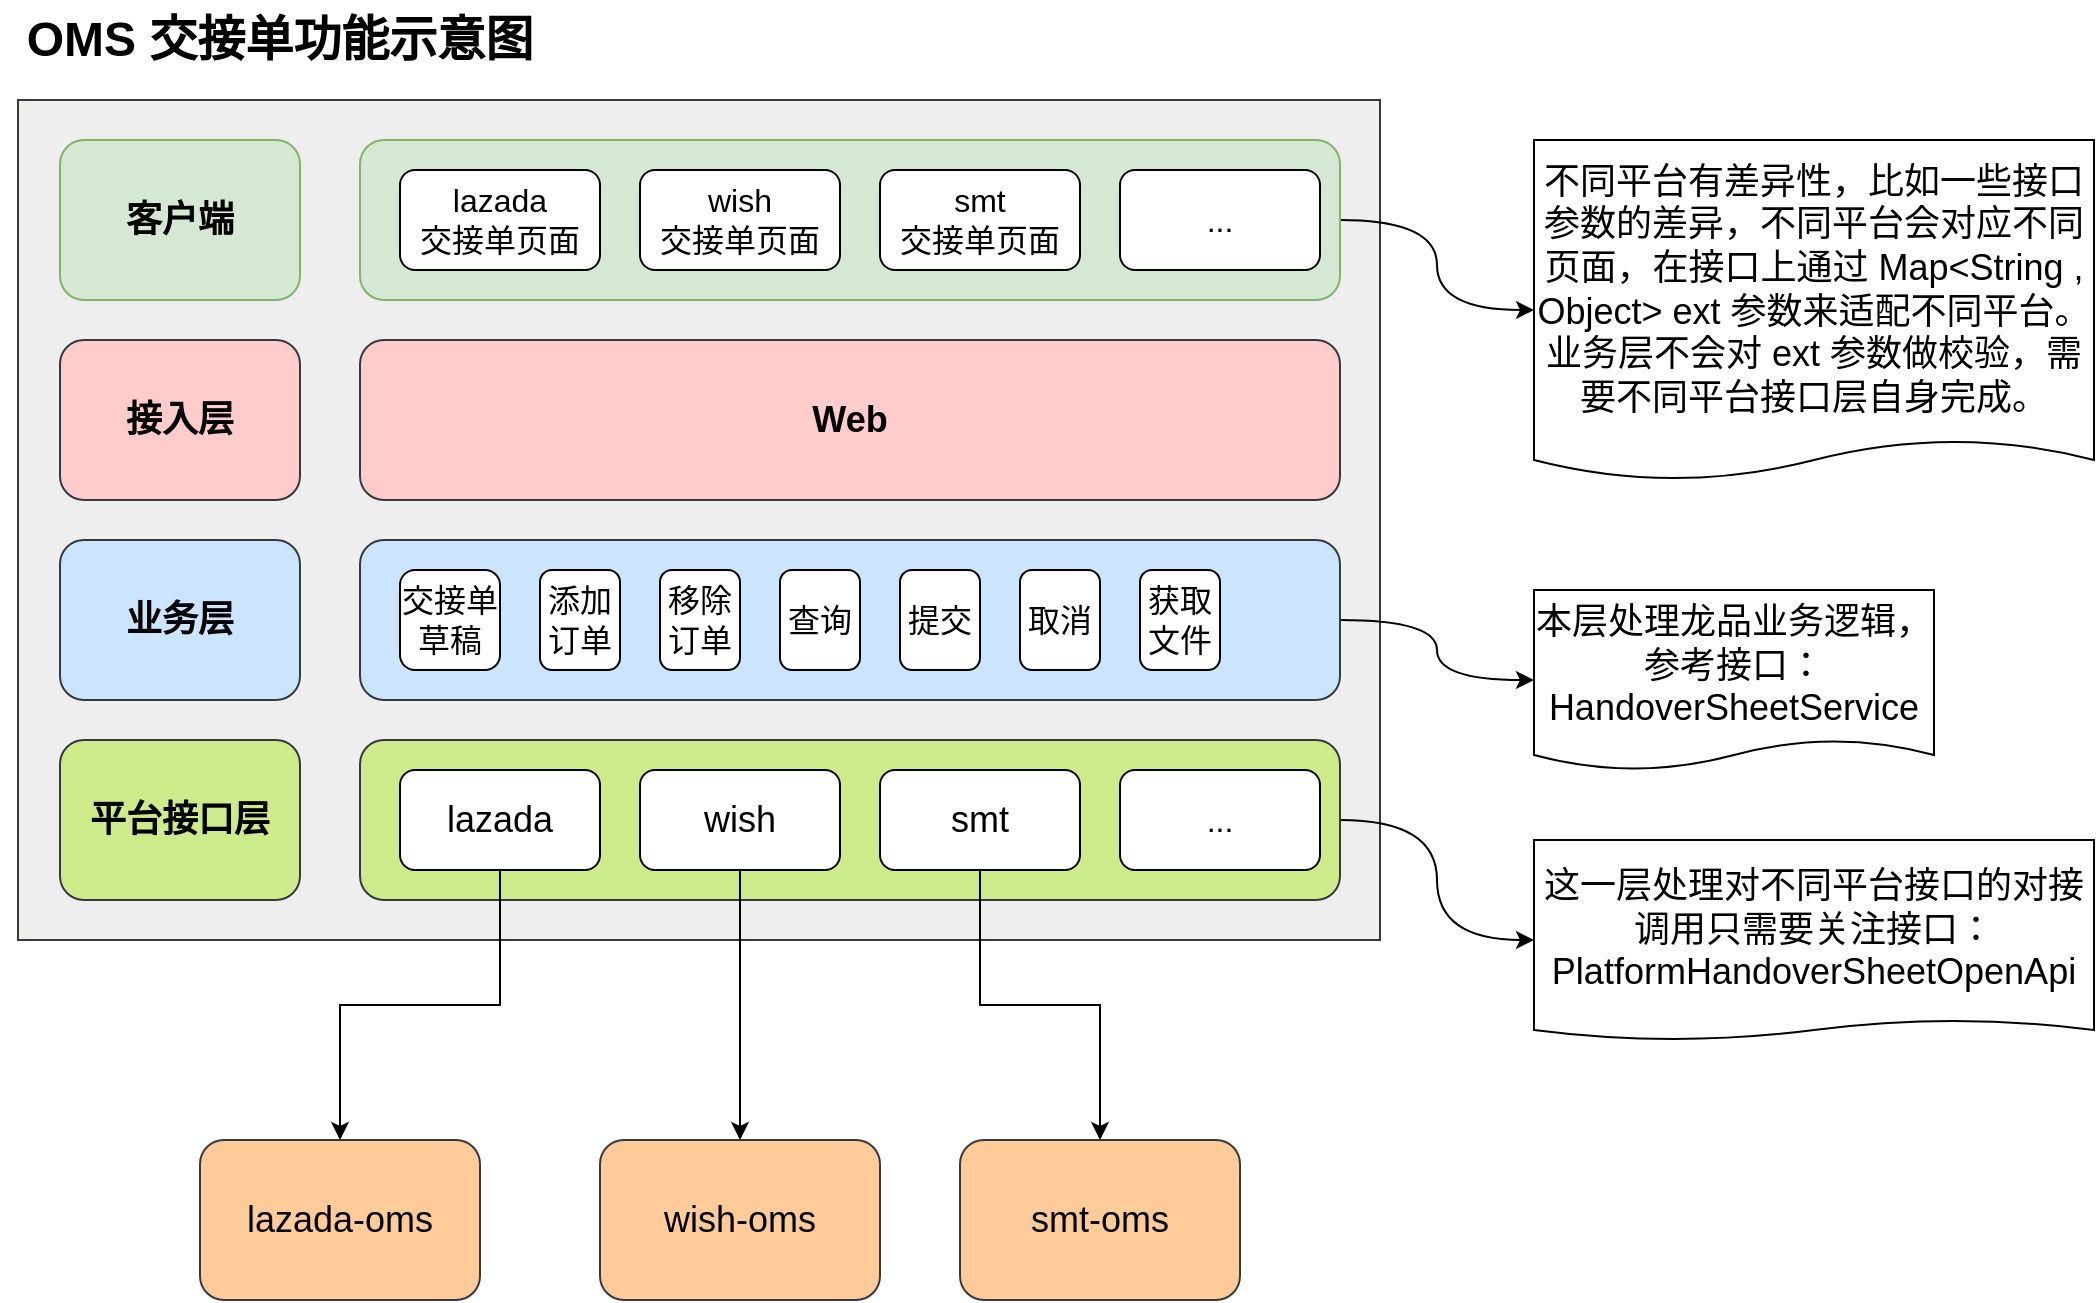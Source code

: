 <mxfile version="21.1.9" type="github">
  <diagram name="第 1 页" id="eg49ZaoTi7A60mhF3NfQ">
    <mxGraphModel dx="1434" dy="756" grid="1" gridSize="10" guides="1" tooltips="1" connect="1" arrows="1" fold="1" page="1" pageScale="1" pageWidth="827" pageHeight="1169" math="0" shadow="0">
      <root>
        <mxCell id="0" />
        <mxCell id="1" parent="0" />
        <mxCell id="jHrgZvA_I-LLRUM1Vone-2" value="" style="rounded=0;whiteSpace=wrap;html=1;fillColor=#eeeeee;strokeColor=#36393d;" vertex="1" parent="1">
          <mxGeometry x="69" y="80" width="681" height="420" as="geometry" />
        </mxCell>
        <mxCell id="jHrgZvA_I-LLRUM1Vone-3" value="&lt;b&gt;&lt;font style=&quot;font-size: 18px;&quot;&gt;平台接口层&lt;/font&gt;&lt;/b&gt;" style="rounded=1;whiteSpace=wrap;html=1;fillColor=#cdeb8b;strokeColor=#36393d;" vertex="1" parent="1">
          <mxGeometry x="90" y="400" width="120" height="80" as="geometry" />
        </mxCell>
        <mxCell id="jHrgZvA_I-LLRUM1Vone-34" value="" style="edgeStyle=orthogonalEdgeStyle;orthogonalLoop=1;jettySize=auto;html=1;curved=1;" edge="1" parent="1" source="jHrgZvA_I-LLRUM1Vone-4" target="jHrgZvA_I-LLRUM1Vone-33">
          <mxGeometry relative="1" as="geometry" />
        </mxCell>
        <mxCell id="jHrgZvA_I-LLRUM1Vone-4" value="" style="rounded=1;whiteSpace=wrap;html=1;fillColor=#cdeb8b;strokeColor=#36393d;" vertex="1" parent="1">
          <mxGeometry x="240" y="400" width="490" height="80" as="geometry" />
        </mxCell>
        <mxCell id="jHrgZvA_I-LLRUM1Vone-22" style="edgeStyle=orthogonalEdgeStyle;rounded=0;orthogonalLoop=1;jettySize=auto;html=1;" edge="1" parent="1" source="jHrgZvA_I-LLRUM1Vone-5" target="jHrgZvA_I-LLRUM1Vone-16">
          <mxGeometry relative="1" as="geometry" />
        </mxCell>
        <mxCell id="jHrgZvA_I-LLRUM1Vone-5" value="&lt;font style=&quot;font-size: 18px;&quot;&gt;lazada&lt;/font&gt;" style="rounded=1;whiteSpace=wrap;html=1;" vertex="1" parent="1">
          <mxGeometry x="260" y="415" width="100" height="50" as="geometry" />
        </mxCell>
        <mxCell id="jHrgZvA_I-LLRUM1Vone-25" style="edgeStyle=orthogonalEdgeStyle;rounded=0;orthogonalLoop=1;jettySize=auto;html=1;" edge="1" parent="1" source="jHrgZvA_I-LLRUM1Vone-6" target="jHrgZvA_I-LLRUM1Vone-23">
          <mxGeometry relative="1" as="geometry" />
        </mxCell>
        <mxCell id="jHrgZvA_I-LLRUM1Vone-6" value="&lt;font style=&quot;font-size: 18px;&quot;&gt;wish&lt;/font&gt;" style="rounded=1;whiteSpace=wrap;html=1;" vertex="1" parent="1">
          <mxGeometry x="380" y="415" width="100" height="50" as="geometry" />
        </mxCell>
        <mxCell id="jHrgZvA_I-LLRUM1Vone-26" style="edgeStyle=orthogonalEdgeStyle;rounded=0;orthogonalLoop=1;jettySize=auto;html=1;" edge="1" parent="1" source="jHrgZvA_I-LLRUM1Vone-7" target="jHrgZvA_I-LLRUM1Vone-24">
          <mxGeometry relative="1" as="geometry" />
        </mxCell>
        <mxCell id="jHrgZvA_I-LLRUM1Vone-7" value="&lt;font style=&quot;font-size: 18px;&quot;&gt;smt&lt;/font&gt;" style="rounded=1;whiteSpace=wrap;html=1;" vertex="1" parent="1">
          <mxGeometry x="500" y="415" width="100" height="50" as="geometry" />
        </mxCell>
        <mxCell id="jHrgZvA_I-LLRUM1Vone-8" value="&lt;font style=&quot;font-size: 16px;&quot;&gt;...&lt;/font&gt;" style="rounded=1;whiteSpace=wrap;html=1;" vertex="1" parent="1">
          <mxGeometry x="620" y="415" width="100" height="50" as="geometry" />
        </mxCell>
        <mxCell id="jHrgZvA_I-LLRUM1Vone-9" value="&lt;span style=&quot;font-size: 18px;&quot;&gt;&lt;b&gt;业务层&lt;/b&gt;&lt;/span&gt;" style="rounded=1;whiteSpace=wrap;html=1;fillColor=#cce5ff;strokeColor=#36393d;" vertex="1" parent="1">
          <mxGeometry x="90" y="300" width="120" height="80" as="geometry" />
        </mxCell>
        <mxCell id="jHrgZvA_I-LLRUM1Vone-36" value="" style="edgeStyle=orthogonalEdgeStyle;orthogonalLoop=1;jettySize=auto;html=1;curved=1;" edge="1" parent="1" source="jHrgZvA_I-LLRUM1Vone-10" target="jHrgZvA_I-LLRUM1Vone-35">
          <mxGeometry relative="1" as="geometry" />
        </mxCell>
        <mxCell id="jHrgZvA_I-LLRUM1Vone-10" value="" style="rounded=1;whiteSpace=wrap;html=1;fillColor=#cce5ff;strokeColor=#36393d;" vertex="1" parent="1">
          <mxGeometry x="240" y="300" width="490" height="80" as="geometry" />
        </mxCell>
        <mxCell id="jHrgZvA_I-LLRUM1Vone-12" value="&lt;font style=&quot;font-size: 16px;&quot;&gt;交接单草稿&lt;/font&gt;" style="rounded=1;whiteSpace=wrap;html=1;" vertex="1" parent="1">
          <mxGeometry x="260" y="315" width="50" height="50" as="geometry" />
        </mxCell>
        <mxCell id="jHrgZvA_I-LLRUM1Vone-13" value="&lt;font style=&quot;font-size: 16px;&quot;&gt;添加订单&lt;/font&gt;" style="rounded=1;whiteSpace=wrap;html=1;" vertex="1" parent="1">
          <mxGeometry x="330" y="315" width="40" height="50" as="geometry" />
        </mxCell>
        <mxCell id="jHrgZvA_I-LLRUM1Vone-14" value="&lt;span style=&quot;font-size: 18px;&quot;&gt;&lt;b&gt;接入层&lt;br&gt;&lt;/b&gt;&lt;/span&gt;" style="rounded=1;whiteSpace=wrap;html=1;fillColor=#ffcccc;strokeColor=#36393d;" vertex="1" parent="1">
          <mxGeometry x="90" y="200" width="120" height="80" as="geometry" />
        </mxCell>
        <mxCell id="jHrgZvA_I-LLRUM1Vone-15" value="&lt;font style=&quot;font-size: 18px;&quot;&gt;&lt;b&gt;Web&lt;/b&gt;&lt;/font&gt;" style="rounded=1;whiteSpace=wrap;html=1;fillColor=#ffcccc;strokeColor=#36393d;" vertex="1" parent="1">
          <mxGeometry x="240" y="200" width="490" height="80" as="geometry" />
        </mxCell>
        <mxCell id="jHrgZvA_I-LLRUM1Vone-16" value="&lt;font style=&quot;font-size: 18px;&quot;&gt;lazada-oms&lt;/font&gt;" style="rounded=1;whiteSpace=wrap;html=1;fillColor=#ffcc99;strokeColor=#36393d;" vertex="1" parent="1">
          <mxGeometry x="160" y="600" width="140" height="80" as="geometry" />
        </mxCell>
        <mxCell id="jHrgZvA_I-LLRUM1Vone-17" value="&lt;font style=&quot;font-size: 16px;&quot;&gt;移除订单&lt;/font&gt;" style="rounded=1;whiteSpace=wrap;html=1;" vertex="1" parent="1">
          <mxGeometry x="390" y="315" width="40" height="50" as="geometry" />
        </mxCell>
        <mxCell id="jHrgZvA_I-LLRUM1Vone-18" value="&lt;span style=&quot;font-size: 16px;&quot;&gt;查询&lt;/span&gt;" style="rounded=1;whiteSpace=wrap;html=1;" vertex="1" parent="1">
          <mxGeometry x="450" y="315" width="40" height="50" as="geometry" />
        </mxCell>
        <mxCell id="jHrgZvA_I-LLRUM1Vone-19" value="&lt;span style=&quot;font-size: 16px;&quot;&gt;提交&lt;/span&gt;" style="rounded=1;whiteSpace=wrap;html=1;" vertex="1" parent="1">
          <mxGeometry x="510" y="315" width="40" height="50" as="geometry" />
        </mxCell>
        <mxCell id="jHrgZvA_I-LLRUM1Vone-20" value="&lt;span style=&quot;font-size: 16px;&quot;&gt;取消&lt;/span&gt;" style="rounded=1;whiteSpace=wrap;html=1;" vertex="1" parent="1">
          <mxGeometry x="570" y="315" width="40" height="50" as="geometry" />
        </mxCell>
        <mxCell id="jHrgZvA_I-LLRUM1Vone-21" value="&lt;span style=&quot;font-size: 16px;&quot;&gt;获取文件&lt;/span&gt;" style="rounded=1;whiteSpace=wrap;html=1;" vertex="1" parent="1">
          <mxGeometry x="630" y="315" width="40" height="50" as="geometry" />
        </mxCell>
        <mxCell id="jHrgZvA_I-LLRUM1Vone-23" value="&lt;font style=&quot;font-size: 18px;&quot;&gt;wish-oms&lt;/font&gt;" style="rounded=1;whiteSpace=wrap;html=1;fillColor=#ffcc99;strokeColor=#36393d;" vertex="1" parent="1">
          <mxGeometry x="360" y="600" width="140" height="80" as="geometry" />
        </mxCell>
        <mxCell id="jHrgZvA_I-LLRUM1Vone-24" value="&lt;font style=&quot;font-size: 18px;&quot;&gt;smt-oms&lt;/font&gt;" style="rounded=1;whiteSpace=wrap;html=1;fillColor=#ffcc99;strokeColor=#36393d;" vertex="1" parent="1">
          <mxGeometry x="540" y="600" width="140" height="80" as="geometry" />
        </mxCell>
        <mxCell id="jHrgZvA_I-LLRUM1Vone-27" value="&lt;span style=&quot;font-size: 18px;&quot;&gt;&lt;b&gt;客户端&lt;br&gt;&lt;/b&gt;&lt;/span&gt;" style="rounded=1;whiteSpace=wrap;html=1;fillColor=#d5e8d4;strokeColor=#82b366;" vertex="1" parent="1">
          <mxGeometry x="90" y="100" width="120" height="80" as="geometry" />
        </mxCell>
        <mxCell id="jHrgZvA_I-LLRUM1Vone-38" value="" style="edgeStyle=orthogonalEdgeStyle;orthogonalLoop=1;jettySize=auto;html=1;curved=1;" edge="1" parent="1" source="jHrgZvA_I-LLRUM1Vone-28" target="jHrgZvA_I-LLRUM1Vone-37">
          <mxGeometry relative="1" as="geometry" />
        </mxCell>
        <mxCell id="jHrgZvA_I-LLRUM1Vone-28" value="&lt;span style=&quot;font-size: 18px;&quot;&gt;&lt;b&gt;&lt;br&gt;&lt;/b&gt;&lt;/span&gt;" style="rounded=1;whiteSpace=wrap;html=1;fillColor=#d5e8d4;strokeColor=#82b366;" vertex="1" parent="1">
          <mxGeometry x="240" y="100" width="490" height="80" as="geometry" />
        </mxCell>
        <mxCell id="jHrgZvA_I-LLRUM1Vone-29" value="&lt;font style=&quot;font-size: 16px;&quot;&gt;lazada &lt;br&gt;交接单页面&lt;/font&gt;" style="rounded=1;whiteSpace=wrap;html=1;" vertex="1" parent="1">
          <mxGeometry x="260" y="115" width="100" height="50" as="geometry" />
        </mxCell>
        <mxCell id="jHrgZvA_I-LLRUM1Vone-30" value="&lt;font style=&quot;font-size: 16px;&quot;&gt;wish&lt;br&gt;交接单页面&lt;/font&gt;" style="rounded=1;whiteSpace=wrap;html=1;" vertex="1" parent="1">
          <mxGeometry x="380" y="115" width="100" height="50" as="geometry" />
        </mxCell>
        <mxCell id="jHrgZvA_I-LLRUM1Vone-31" value="&lt;font style=&quot;font-size: 16px;&quot;&gt;smt&lt;br&gt;交接单页面&lt;/font&gt;" style="rounded=1;whiteSpace=wrap;html=1;" vertex="1" parent="1">
          <mxGeometry x="500" y="115" width="100" height="50" as="geometry" />
        </mxCell>
        <mxCell id="jHrgZvA_I-LLRUM1Vone-33" value="&lt;font style=&quot;font-size: 18px;&quot;&gt;这一层处理对不同平台接口的对接调用只需要关注接口：&lt;br&gt;PlatformHandoverSheetOpenApi&lt;/font&gt;" style="shape=document;whiteSpace=wrap;html=1;boundedLbl=1;rounded=1;size=0.1;" vertex="1" parent="1">
          <mxGeometry x="827" y="450" width="280" height="100" as="geometry" />
        </mxCell>
        <mxCell id="jHrgZvA_I-LLRUM1Vone-35" value="&lt;font style=&quot;font-size: 18px;&quot;&gt;本层处理龙品业务逻辑，参考接口：&lt;br&gt;HandoverSheetService&lt;/font&gt;" style="shape=document;whiteSpace=wrap;html=1;boundedLbl=1;rounded=1;size=0.167;" vertex="1" parent="1">
          <mxGeometry x="827" y="325" width="200" height="90" as="geometry" />
        </mxCell>
        <mxCell id="jHrgZvA_I-LLRUM1Vone-37" value="&lt;font style=&quot;font-size: 18px;&quot;&gt;不同平台有差异性，比如一些接口参数的差异，不同平台会对应不同页面，在接口上通过 Map&amp;lt;String , Object&amp;gt; ext 参数来适配不同平台。&lt;br&gt;业务层不会对 ext 参数做校验，需要不同平台接口层自身完成。&lt;/font&gt;" style="shape=document;whiteSpace=wrap;html=1;boundedLbl=1;rounded=1;size=0.118;" vertex="1" parent="1">
          <mxGeometry x="827" y="100" width="280" height="170" as="geometry" />
        </mxCell>
        <mxCell id="jHrgZvA_I-LLRUM1Vone-39" value="&lt;b&gt;&lt;font style=&quot;font-size: 24px;&quot;&gt;OMS 交接单功能示意图&lt;/font&gt;&lt;/b&gt;" style="text;html=1;strokeColor=none;fillColor=none;align=center;verticalAlign=middle;whiteSpace=wrap;rounded=0;" vertex="1" parent="1">
          <mxGeometry x="60" y="30" width="280" height="40" as="geometry" />
        </mxCell>
        <mxCell id="jHrgZvA_I-LLRUM1Vone-40" value="&lt;span style=&quot;font-size: 16px;&quot;&gt;...&lt;/span&gt;" style="rounded=1;whiteSpace=wrap;html=1;" vertex="1" parent="1">
          <mxGeometry x="620" y="115" width="100" height="50" as="geometry" />
        </mxCell>
      </root>
    </mxGraphModel>
  </diagram>
</mxfile>
